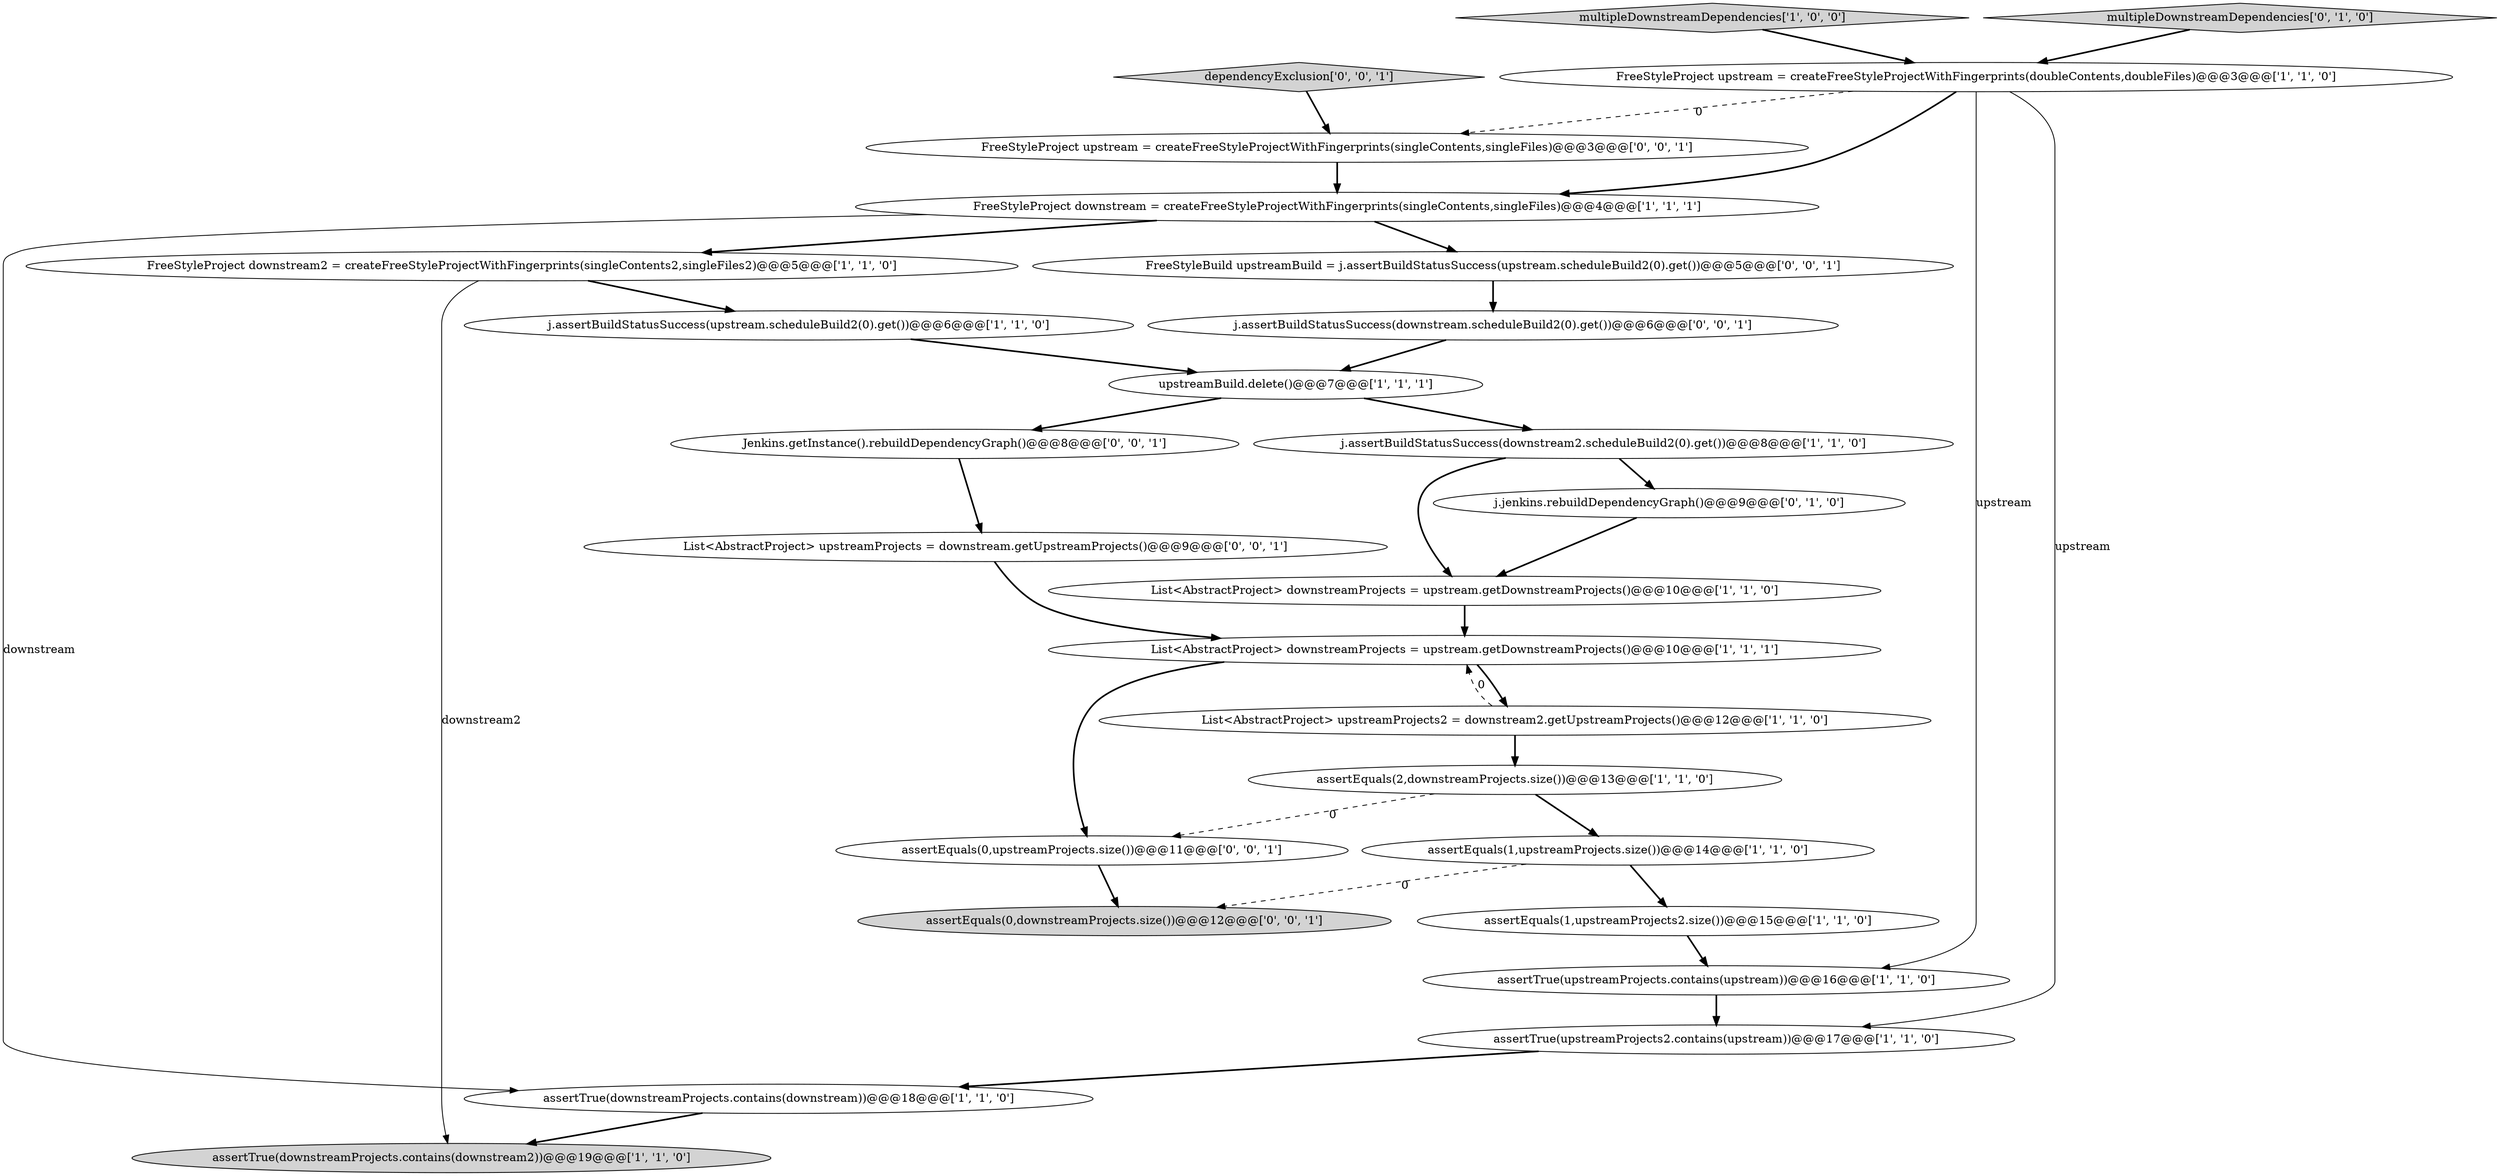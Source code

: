 digraph {
6 [style = filled, label = "assertTrue(downstreamProjects.contains(downstream))@@@18@@@['1', '1', '0']", fillcolor = white, shape = ellipse image = "AAA0AAABBB1BBB"];
23 [style = filled, label = "FreeStyleProject upstream = createFreeStyleProjectWithFingerprints(singleContents,singleFiles)@@@3@@@['0', '0', '1']", fillcolor = white, shape = ellipse image = "AAA0AAABBB3BBB"];
16 [style = filled, label = "List<AbstractProject> upstreamProjects2 = downstream2.getUpstreamProjects()@@@12@@@['1', '1', '0']", fillcolor = white, shape = ellipse image = "AAA0AAABBB1BBB"];
3 [style = filled, label = "multipleDownstreamDependencies['1', '0', '0']", fillcolor = lightgray, shape = diamond image = "AAA0AAABBB1BBB"];
24 [style = filled, label = "Jenkins.getInstance().rebuildDependencyGraph()@@@8@@@['0', '0', '1']", fillcolor = white, shape = ellipse image = "AAA0AAABBB3BBB"];
17 [style = filled, label = "multipleDownstreamDependencies['0', '1', '0']", fillcolor = lightgray, shape = diamond image = "AAA0AAABBB2BBB"];
13 [style = filled, label = "FreeStyleProject upstream = createFreeStyleProjectWithFingerprints(doubleContents,doubleFiles)@@@3@@@['1', '1', '0']", fillcolor = white, shape = ellipse image = "AAA0AAABBB1BBB"];
22 [style = filled, label = "j.assertBuildStatusSuccess(downstream.scheduleBuild2(0).get())@@@6@@@['0', '0', '1']", fillcolor = white, shape = ellipse image = "AAA0AAABBB3BBB"];
20 [style = filled, label = "List<AbstractProject> upstreamProjects = downstream.getUpstreamProjects()@@@9@@@['0', '0', '1']", fillcolor = white, shape = ellipse image = "AAA0AAABBB3BBB"];
19 [style = filled, label = "assertEquals(0,downstreamProjects.size())@@@12@@@['0', '0', '1']", fillcolor = lightgray, shape = ellipse image = "AAA0AAABBB3BBB"];
14 [style = filled, label = "assertTrue(upstreamProjects.contains(upstream))@@@16@@@['1', '1', '0']", fillcolor = white, shape = ellipse image = "AAA0AAABBB1BBB"];
10 [style = filled, label = "upstreamBuild.delete()@@@7@@@['1', '1', '1']", fillcolor = white, shape = ellipse image = "AAA0AAABBB1BBB"];
7 [style = filled, label = "FreeStyleProject downstream = createFreeStyleProjectWithFingerprints(singleContents,singleFiles)@@@4@@@['1', '1', '1']", fillcolor = white, shape = ellipse image = "AAA0AAABBB1BBB"];
12 [style = filled, label = "assertEquals(1,upstreamProjects.size())@@@14@@@['1', '1', '0']", fillcolor = white, shape = ellipse image = "AAA0AAABBB1BBB"];
0 [style = filled, label = "FreeStyleProject downstream2 = createFreeStyleProjectWithFingerprints(singleContents2,singleFiles2)@@@5@@@['1', '1', '0']", fillcolor = white, shape = ellipse image = "AAA0AAABBB1BBB"];
18 [style = filled, label = "j.jenkins.rebuildDependencyGraph()@@@9@@@['0', '1', '0']", fillcolor = white, shape = ellipse image = "AAA1AAABBB2BBB"];
2 [style = filled, label = "assertTrue(downstreamProjects.contains(downstream2))@@@19@@@['1', '1', '0']", fillcolor = lightgray, shape = ellipse image = "AAA0AAABBB1BBB"];
25 [style = filled, label = "assertEquals(0,upstreamProjects.size())@@@11@@@['0', '0', '1']", fillcolor = white, shape = ellipse image = "AAA0AAABBB3BBB"];
5 [style = filled, label = "assertEquals(1,upstreamProjects2.size())@@@15@@@['1', '1', '0']", fillcolor = white, shape = ellipse image = "AAA0AAABBB1BBB"];
11 [style = filled, label = "assertEquals(2,downstreamProjects.size())@@@13@@@['1', '1', '0']", fillcolor = white, shape = ellipse image = "AAA0AAABBB1BBB"];
9 [style = filled, label = "j.assertBuildStatusSuccess(downstream2.scheduleBuild2(0).get())@@@8@@@['1', '1', '0']", fillcolor = white, shape = ellipse image = "AAA0AAABBB1BBB"];
4 [style = filled, label = "List<AbstractProject> downstreamProjects = upstream.getDownstreamProjects()@@@10@@@['1', '1', '1']", fillcolor = white, shape = ellipse image = "AAA0AAABBB1BBB"];
8 [style = filled, label = "j.assertBuildStatusSuccess(upstream.scheduleBuild2(0).get())@@@6@@@['1', '1', '0']", fillcolor = white, shape = ellipse image = "AAA0AAABBB1BBB"];
26 [style = filled, label = "FreeStyleBuild upstreamBuild = j.assertBuildStatusSuccess(upstream.scheduleBuild2(0).get())@@@5@@@['0', '0', '1']", fillcolor = white, shape = ellipse image = "AAA0AAABBB3BBB"];
21 [style = filled, label = "dependencyExclusion['0', '0', '1']", fillcolor = lightgray, shape = diamond image = "AAA0AAABBB3BBB"];
15 [style = filled, label = "List<AbstractProject> downstreamProjects = upstream.getDownstreamProjects()@@@10@@@['1', '1', '0']", fillcolor = white, shape = ellipse image = "AAA0AAABBB1BBB"];
1 [style = filled, label = "assertTrue(upstreamProjects2.contains(upstream))@@@17@@@['1', '1', '0']", fillcolor = white, shape = ellipse image = "AAA0AAABBB1BBB"];
9->18 [style = bold, label=""];
26->22 [style = bold, label=""];
5->14 [style = bold, label=""];
13->7 [style = bold, label=""];
11->12 [style = bold, label=""];
10->24 [style = bold, label=""];
13->14 [style = solid, label="upstream"];
4->16 [style = bold, label=""];
24->20 [style = bold, label=""];
4->25 [style = bold, label=""];
10->9 [style = bold, label=""];
25->19 [style = bold, label=""];
20->4 [style = bold, label=""];
15->4 [style = bold, label=""];
11->25 [style = dashed, label="0"];
9->15 [style = bold, label=""];
7->26 [style = bold, label=""];
0->8 [style = bold, label=""];
1->6 [style = bold, label=""];
3->13 [style = bold, label=""];
6->2 [style = bold, label=""];
14->1 [style = bold, label=""];
13->23 [style = dashed, label="0"];
12->5 [style = bold, label=""];
16->4 [style = dashed, label="0"];
0->2 [style = solid, label="downstream2"];
12->19 [style = dashed, label="0"];
17->13 [style = bold, label=""];
7->0 [style = bold, label=""];
13->1 [style = solid, label="upstream"];
23->7 [style = bold, label=""];
7->6 [style = solid, label="downstream"];
21->23 [style = bold, label=""];
16->11 [style = bold, label=""];
22->10 [style = bold, label=""];
8->10 [style = bold, label=""];
18->15 [style = bold, label=""];
}
